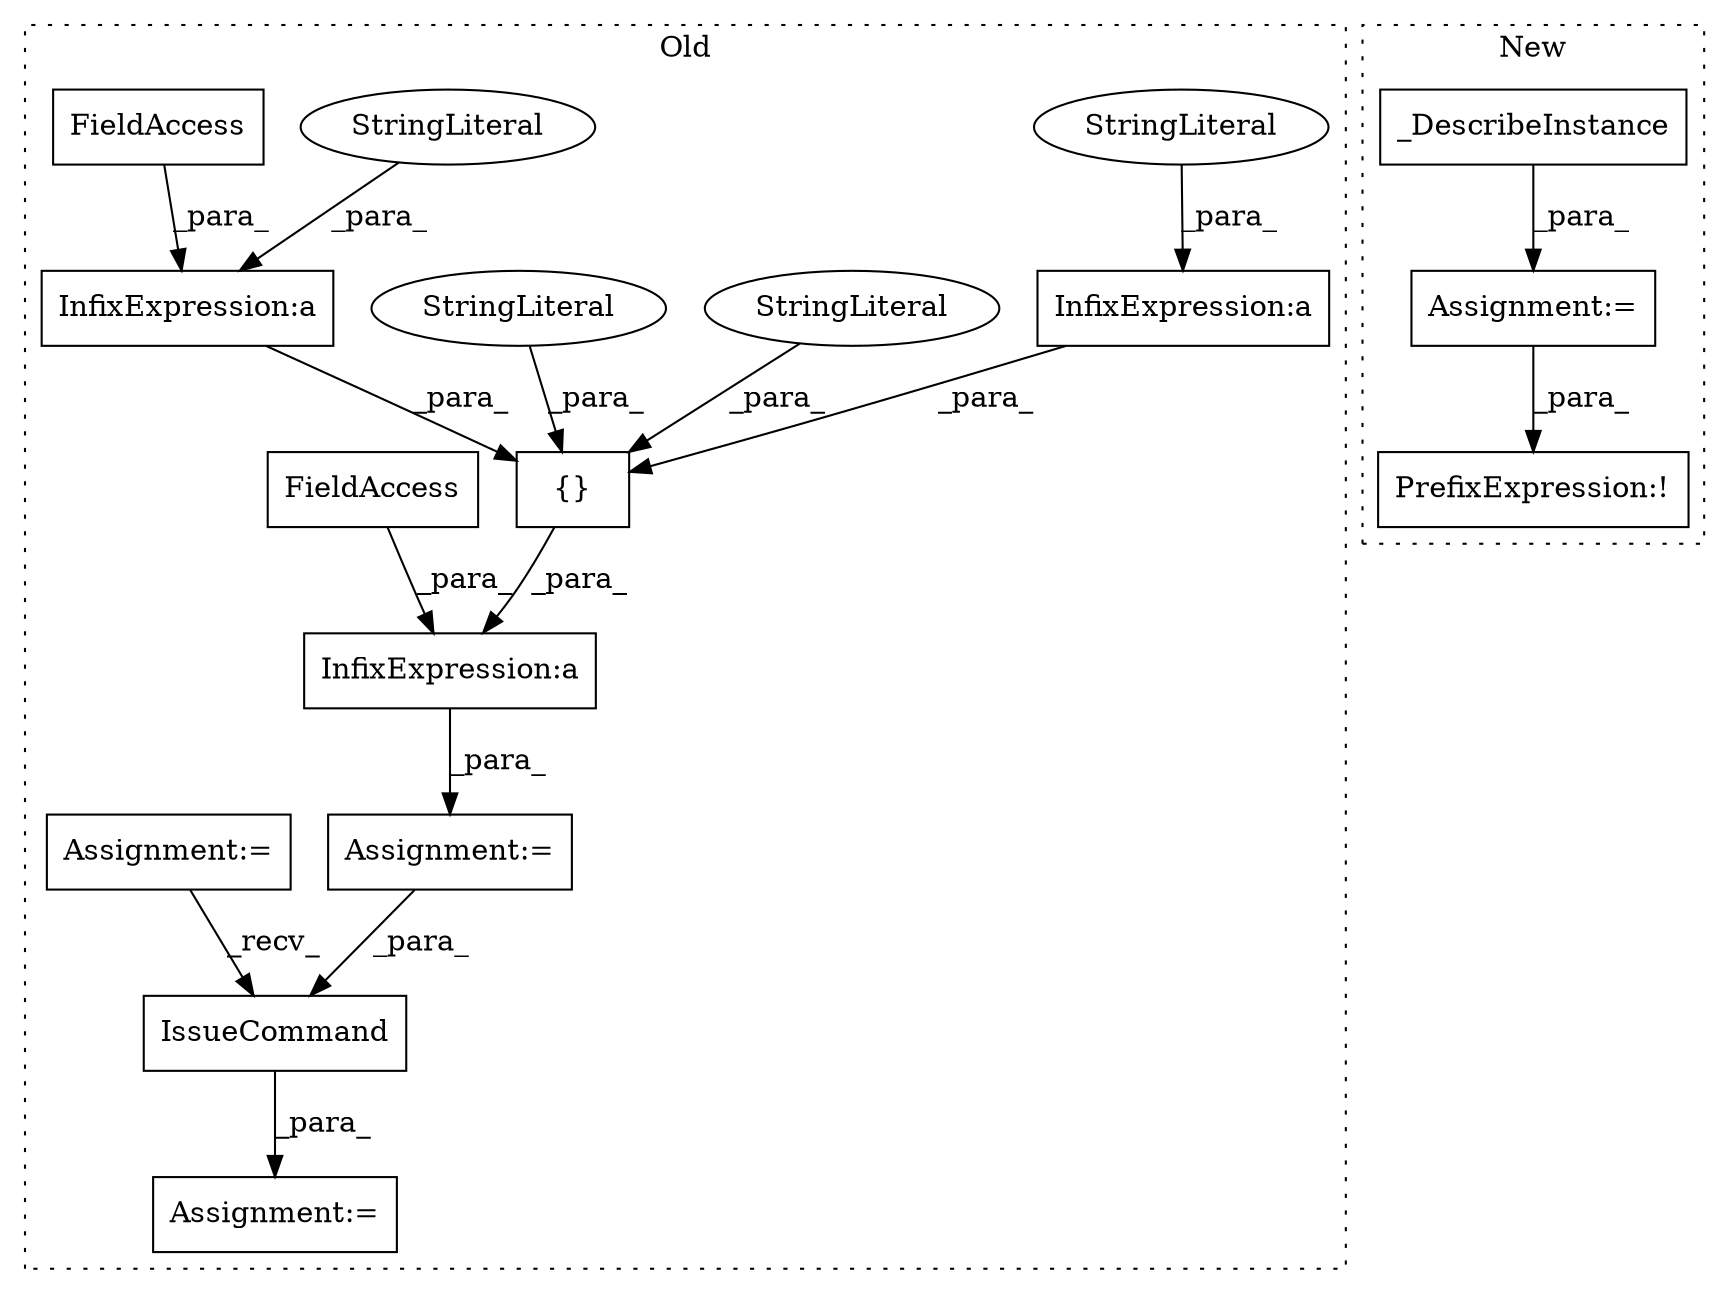 digraph G {
subgraph cluster0 {
1 [label="IssueCommand" a="32" s="14032,14053" l="13,1" shape="box"];
3 [label="InfixExpression:a" a="27" s="13721" l="3" shape="box"];
4 [label="InfixExpression:a" a="27" s="13691" l="3" shape="box"];
5 [label="InfixExpression:a" a="27" s="13615" l="3" shape="box"];
6 [label="{}" a="4" s="13630,13736" l="1,1" shape="box"];
7 [label="StringLiteral" a="45" s="13662" l="29" shape="ellipse"];
8 [label="StringLiteral" a="45" s="13631" l="5" shape="ellipse"];
9 [label="StringLiteral" a="45" s="13637" l="23" shape="ellipse"];
10 [label="StringLiteral" a="45" s="13708" l="13" shape="ellipse"];
11 [label="FieldAccess" a="22" s="13724" l="11" shape="box"];
12 [label="FieldAccess" a="22" s="13600" l="15" shape="box"];
13 [label="Assignment:=" a="7" s="13598" l="1" shape="box"];
14 [label="Assignment:=" a="7" s="14022" l="2" shape="box"];
15 [label="Assignment:=" a="7" s="13536" l="7" shape="box"];
label = "Old";
style="dotted";
}
subgraph cluster1 {
2 [label="_DescribeInstance" a="32" s="14990,15019" l="18,1" shape="box"];
16 [label="PrefixExpression:!" a="38" s="15375" l="1" shape="box"];
17 [label="Assignment:=" a="7" s="14984" l="1" shape="box"];
label = "New";
style="dotted";
}
1 -> 14 [label="_para_"];
2 -> 17 [label="_para_"];
3 -> 6 [label="_para_"];
4 -> 6 [label="_para_"];
5 -> 13 [label="_para_"];
6 -> 5 [label="_para_"];
7 -> 4 [label="_para_"];
8 -> 6 [label="_para_"];
9 -> 6 [label="_para_"];
10 -> 3 [label="_para_"];
11 -> 3 [label="_para_"];
12 -> 5 [label="_para_"];
13 -> 1 [label="_para_"];
15 -> 1 [label="_recv_"];
17 -> 16 [label="_para_"];
}